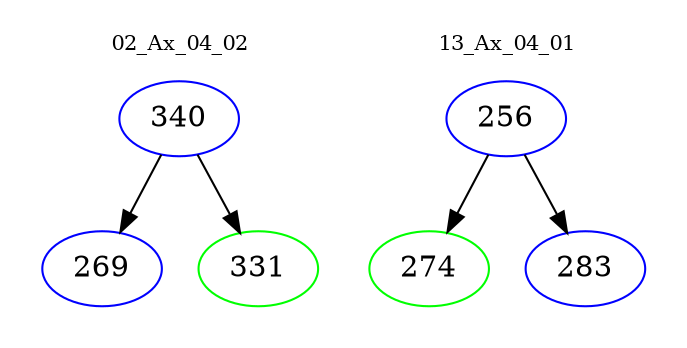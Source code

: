 digraph{
subgraph cluster_0 {
color = white
label = "02_Ax_04_02";
fontsize=10;
T0_340 [label="340", color="blue"]
T0_340 -> T0_269 [color="black"]
T0_269 [label="269", color="blue"]
T0_340 -> T0_331 [color="black"]
T0_331 [label="331", color="green"]
}
subgraph cluster_1 {
color = white
label = "13_Ax_04_01";
fontsize=10;
T1_256 [label="256", color="blue"]
T1_256 -> T1_274 [color="black"]
T1_274 [label="274", color="green"]
T1_256 -> T1_283 [color="black"]
T1_283 [label="283", color="blue"]
}
}
